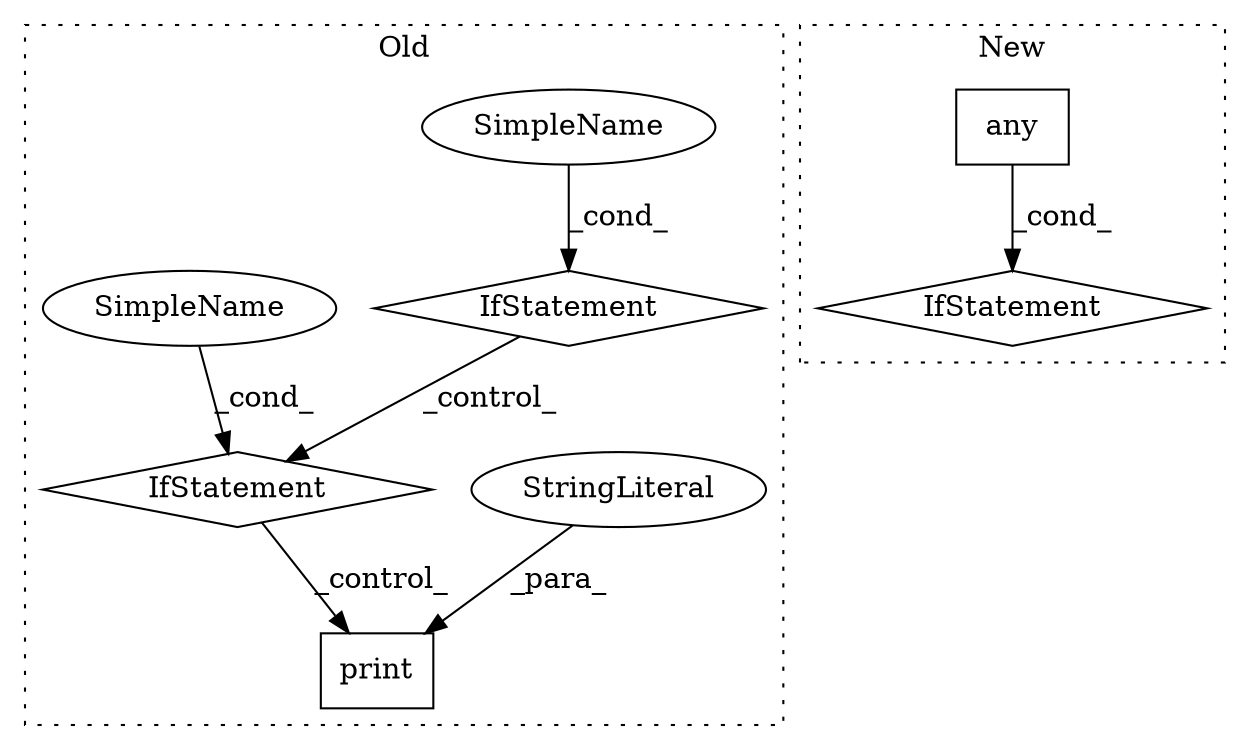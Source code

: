digraph G {
subgraph cluster0 {
1 [label="print" a="32" s="7606,7658" l="6,1" shape="box"];
4 [label="IfStatement" a="25" s="5760,5827" l="14,2" shape="diamond"];
5 [label="SimpleName" a="42" s="" l="" shape="ellipse"];
6 [label="StringLiteral" a="45" s="7612" l="41" shape="ellipse"];
7 [label="IfStatement" a="25" s="7335,7375" l="4,2" shape="diamond"];
8 [label="SimpleName" a="42" s="" l="" shape="ellipse"];
label = "Old";
style="dotted";
}
subgraph cluster1 {
2 [label="any" a="32" s="5674,5836" l="19,-3" shape="box"];
3 [label="IfStatement" a="25" s="5669,5833" l="4,2" shape="diamond"];
label = "New";
style="dotted";
}
2 -> 3 [label="_cond_"];
4 -> 7 [label="_control_"];
5 -> 4 [label="_cond_"];
6 -> 1 [label="_para_"];
7 -> 1 [label="_control_"];
8 -> 7 [label="_cond_"];
}